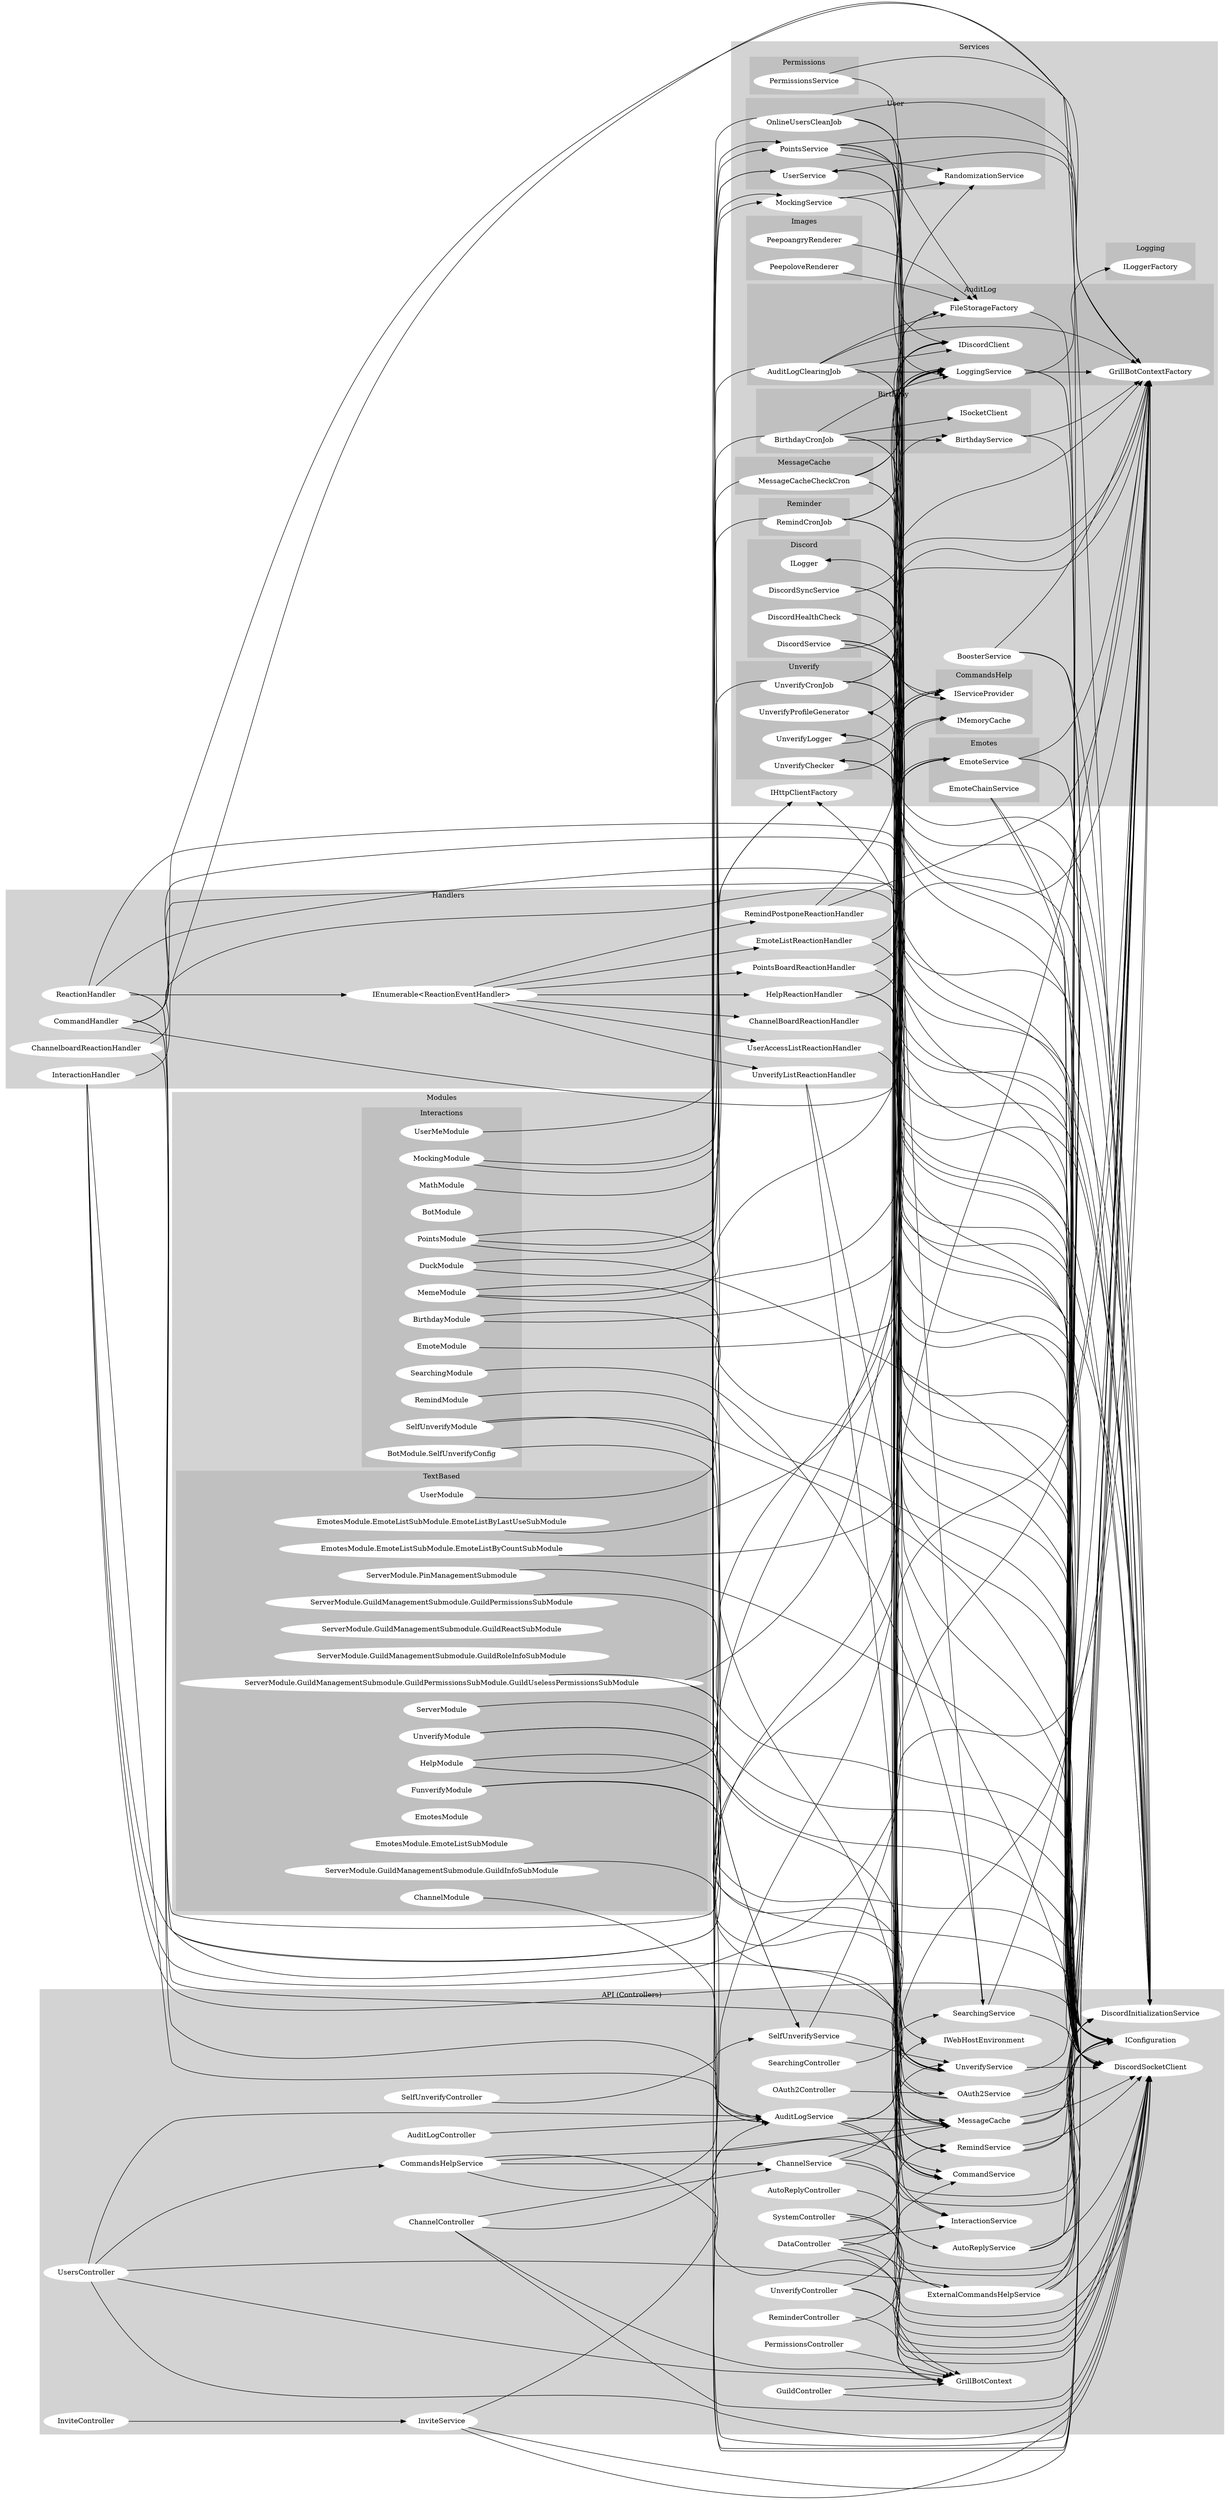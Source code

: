 digraph G {
    rankdir=LR
    
    subgraph cluster_0 {
		style=filled;
		color=lightgrey;
		node [
		    style=filled,
		    color=white
	    ];
		
		"AuditLogController" -> "AuditLogService"
        "OAuth2Controller" -> "OAuth2Service"
        "AutoReplyController" -> "AutoReplyService"
        "ChannelController" -> "DiscordSocketClient"
        "ChannelController" -> "GrillBotContext"
        "ChannelController" -> "MessageCache"
        "ChannelController" -> "ChannelService"
        "DataController" -> "DiscordSocketClient"
        "DataController" -> "GrillBotContext"
        "DataController" -> "CommandService"
        "DataController" -> "IConfiguration"
        "DataController" -> "InteractionService"
        "GuildController" -> "GrillBotContext"
        "GuildController" -> "DiscordSocketClient"
        "InviteController" -> "InviteService"
        "PermissionsController" -> "GrillBotContext"
        "ReminderController" -> "GrillBotContext"
        "ReminderController" -> "RemindService"
        "SearchingController" -> "SearchingService"
        "SelfUnverifyController" -> "SelfUnverifyService"
        "SystemController" -> "IWebHostEnvironment"
        "SystemController" -> "DiscordSocketClient"
        "SystemController" -> "GrillBotContext"
        "SystemController" -> "DiscordInitializationService"
        "UnverifyController" -> "UnverifyService"
        "UnverifyController" -> "DiscordSocketClient"
        "UnverifyController" -> "GrillBotContext"
        "UsersController" -> "GrillBotContext"
        "UsersController" -> "DiscordSocketClient"
        "UsersController" -> "CommandsHelpService"
        "UsersController" -> "ExternalCommandsHelpService"
        "UsersController" -> "AuditLogService"
		
		label = "API (Controllers)";
	}
	
	subgraph cluster_2 {
	    style=filled;
		color=lightgrey;
		node [
		    style=filled,
		    color=white
	    ];
	    
	    subgraph cluster_2_1 {
    	    style=filled;
    		color=grey;
    		node [
    		    style=filled,
    		    color=white
    	    ];
	    
	        "AuditLogService" -> "DiscordSocketClient"
	        "AuditLogService" -> "GrillBotContextFactory"
	        "AuditLogService" -> "MessageCache"
	        "AuditLogService" -> "FileStorageFactory"
	        "AuditLogService" -> "DiscordInitializationService"
	        
	        "AuditLogClearingJob" -> "LoggingService"
	        "AuditLogClearingJob" -> "AuditLogService"
	        "AuditLogClearingJob" -> "IDiscordClient"
	        "AuditLogClearingJob" -> "GrillBotContextFactory"
	        "AuditLogClearingJob" -> "IConfiguration"
	        "AuditLogClearingJob" -> "FileStorageFactory"
	        "AuditLogClearingJob" -> "DiscordInitializationService"
	    
	        label = "AuditLog"
	    }
	    
	    subgraph cluster_2_2 {
    	    style=filled;
    		color=grey;
    		node [
    		    style=filled,
    		    color=white
    	    ];
	    
	        "BirthdayCronJob" -> "IConfiguration"
	        "BirthdayCronJob" -> "BirthdayService"
	        "BirthdayCronJob" -> "LoggingService"
	        "BirthdayCronJob" -> "AuditLogService"
	        "BirthdayCronJob" -> "ISocketClient"
	        "BirthdayCronJob" -> "DiscordInitializationService"
	        
	        "BirthdayService" -> "DiscordSocketClient"
	        "BirthdayService" -> "GrillBotContextFactory"
	    
	        label = "Birthday"
	    }
	    
	    subgraph cluster_2_3 {
    	    style=filled;
    		color=grey;
    		node [
    		    style=filled,
    		    color=white
    	    ];
	    
	        "CommandsHelpService" -> "DiscordSocketClient"
	        "CommandsHelpService" -> "CommandService"
	        "CommandsHelpService" -> "ChannelService"
	        "CommandsHelpService" -> "IServiceProvider"
	        
	        "ExternalCommandsHelpService" -> "DiscordSocketClient"
	        "ExternalCommandsHelpService" -> "IConfiguration"
	        "ExternalCommandsHelpService" -> "IMemoryCache"
	        "ExternalCommandsHelpService" -> "DiscordInitializationService"
	        "ExternalCommandsHelpService" -> "IServiceProvider"
	    
	        label = "CommandsHelp"
	    }
	    
	    subgraph cluster_2_4 {
    	    style=filled;
    		color=grey;
    		node [
    		    style=filled,
    		    color=white
    	    ];
	    
	        "DiscordHealthCheck" -> "DiscordSocketClient"
	        
	        "DiscordInitializationService" -> "ILogger"
	        
	        "DiscordService" -> "DiscordSocketClient"
	        "DiscordService" -> "IConfiguration"
	        "DiscordService" -> "IServiceProvider"
	        "DiscordService" -> "CommandService"
	        "DiscordService" -> "IWebHostEnvironment"
	        "DiscordService" -> "DiscordInitializationService"
	        "DiscordService" -> "LoggingService"
	        "DiscordService" -> "InteractionService"
	        
	        "DiscordSyncService" -> "DiscordSocketClient"
	        "DiscordSyncService" -> "GrillBotContextFactory"
	        "DiscordSyncService" -> "DiscordInitializationService"
	    
	        label = "Discord"
	    }
	    
	    subgraph cluster_2_5 {
    	    style=filled;
    		color=grey;
    		node [
    		    style=filled,
    		    color=white
    	    ];
    	    
    	    "EmoteService" -> "DiscordSocketClient"
    	    "EmoteService" -> "GrillBotContextFactory"
    	    "EmoteService" -> "IConfiguration"
    	    "EmoteService" -> "MessageCache"
    	    
    	    "EmoteChainService" -> "IConfiguration"
	        "EmoteChainService" -> "DiscordSocketClient"
	    
	        label = "Emotes"
	    }
	    
	    subgraph cluster_2_6 {
    	    style=filled;
    		color=grey;
    		node [
    		    style=filled,
    		    color=white
    	    ];
    	    
    	    "FileStorageFactory" -> "IConfiguration"
	    
	        label = "FileStorage"
	    }
	    
	    subgraph cluster_2_7 {
    	    style=filled;
    		color=grey;
    		node [
    		    style=filled,
    		    color=white
    	    ];
    	    
    	    "PeepoangryRenderer" -> "FileStorageFactory"
    	    "PeepoloveRenderer" -> "FileStorageFactory"
	    
	        label = "Images"
	    }
	    
	    subgraph cluster_2_8 {
    	    style=filled;
    		color=grey;
    		node [
    		    style=filled,
    		    color=white
    	    ];
    	    
    	    "LoggingService" -> "DiscordSocketClient"
    	    "LoggingService" -> "CommandService"
    	    "LoggingService" -> "ILoggerFactory"
    	    "LoggingService" -> "IConfiguration"
    	    "LoggingService" -> "GrillBotContextFactory"
    	    "LoggingService" -> "InteractionService"
	    
	        label = "Logging"
	    }
	    
	    subgraph cluster_2_9 {
    	    style=filled;
    		color=grey;
    		node [
    		    style=filled,
    		    color=white
    	    ];
    	    
    	    "MessageCache" -> "DiscordSocketClient"
    	    "MessageCache" -> "DiscordInitializationService"
    	    "MessageCache" -> "GrillBotContextFactory"
    	    
    	    "MessageCacheCheckCron" -> "LoggingService"
    	    "MessageCacheCheckCron" -> "AuditLogService"
    	    "MessageCacheCheckCron" -> "IDiscordClient"
    	    "MessageCacheCheckCron" -> "MessageCache"
    	    "MessageCacheCheckCron" -> "DiscordInitializationService"
	    
	        label = "MessageCache"
	    }
	    
	    subgraph cluster_2_10 {
    	    style=filled;
    		color=grey;
    		node [
    		    style=filled,
    		    color=white
    	    ];
    	    
    	    "PermissionsService" -> "GrillBotContextFactory"
    	    "PermissionsService" -> "IServiceProvider"
    	    
	        label = "Permissions"
	    }
	    
	    subgraph cluster_2_11 {
    	    style=filled;
    		color=grey;
    		node [
    		    style=filled,
    		    color=white
    	    ];
    	    
    	    "RemindCronJob" -> "LoggingService"
    	    "RemindCronJob" -> "AuditLogService"
    	    "RemindCronJob" -> "IDiscordClient"
    	    "RemindCronJob" -> "RemindService"
    	    "RemindCronJob" -> "DiscordInitializationService"
    	    
    	    "RemindService" -> "DiscordSocketClient"
    	    "RemindService" -> "GrillBotContextFactory"
    	    "RemindService" -> "IConfiguration"
    	    
	        label = "Reminder"
	    }
	    
	    subgraph cluster_2_12 {
    	    style=filled;
    		color=grey;
    		node [
    		    style=filled,
    		    color=white
    	    ];
    	    
    	    "SelfUnverifyService" -> "UnverifyService"
    	    "SelfUnverifyService" -> "GrillBotContextFactory"
    	    
    	    "UnverifyChecker" -> "GrillBotContextFactory"
    	    "UnverifyChecker" -> "IConfiguration"
    	    "UnverifyChecker" -> "IWebHostEnvironment"
    	    
    	    "UnverifyCronJob" -> "LoggingService"
    	    "UnverifyCronJob" -> "AuditLogService"
    	    "UnverifyCronJob" -> "IDiscordClient"
    	    "UnverifyCronJob" -> "UnverifyService"
    	    "UnverifyCronJob" -> "DiscordInitializationService"
    	    
    	    "UnverifyLogger" -> "DiscordSocketClient"
    	    "UnverifyLogger" -> "GrillBotContextFactory"
    	    
    	    "UnverifyProfileGenerator" -> "GrillBotContextFactory"
    	    
    	    "UnverifyService" -> "DiscordSocketClient"
    	    "UnverifyService" -> "UnverifyChecker"
    	    "UnverifyService" -> "UnverifyProfileGenerator"
    	    "UnverifyService" -> "UnverifyLogger"
    	    "UnverifyService" -> "GrillBotContextFactory"
    	    "UnverifyService" -> "LoggingService"
    	    
	        label = "Unverify"
	    }
	    
	    subgraph cluster_2_13 {
    	    style=filled;
    		color=grey;
    		node [
    		    style=filled,
    		    color=white
    	    ];
    	    
    	    "OnlineUsersCleanJob" -> "LoggingService"
    	    "OnlineUsersCleanJob" -> "AuditLogService"
    	    "OnlineUsersCleanJob" -> "IDiscordClient"
    	    "OnlineUsersCleanJob" -> "GrillBotContextFactory"
    	    "OnlineUsersCleanJob" -> "DiscordInitializationService"
    	    
    	    "PointsService" -> "DiscordSocketClient"
    	    "PointsService" -> "GrillBotContextFactory"
    	    "PointsService" -> "IConfiguration"
    	    "PointsService" -> "FileStorageFactory"
    	    "PointsService" -> "MessageCache"
    	    "PointsService" -> "RandomizationService"
    	    
    	    "UserService" -> "GrillBotContextFactory"
    	    "UserService" -> "IConfiguration"
    	    "UserService" -> "DiscordSocketClient"

	        label = "User"
	    }
	    
	    "AutoReplyService" -> "IConfiguration"
	    "AutoReplyService" -> "DiscordSocketClient"
	    "AutoReplyService" -> "GrillBotContextFactory"
	    "AutoReplyService" -> "DiscordInitializationService"
	    
	    "BoosterService" -> "DiscordSocketClient"
	    "BoosterService" -> "GrillBotContextFactory"
	    "BoosterService" -> "IConfiguration"
	    "BoosterService" -> "DiscordInitializationService"
	    
	    "ChannelService" -> "DiscordSocketClient"
	    "ChannelService" -> "GrillBotContextFactory"
	    "ChannelService" -> "IConfiguration"
	    "ChannelService" -> "MessageCache"
	    
	    "InviteService" -> "DiscordSocketClient"
	    "InviteService" -> "GrillBotContextFactory"
	    "InviteService" -> "AuditLogService"
	    
	    "MockingService" -> "IConfiguration"
	    "MockingService" -> "RandomizationService"
	    
	    "OAuth2Service" -> "IConfiguration"
	    "OAuth2Service" -> "GrillBotContextFactory"
	    "OAuth2Service" -> "LoggingService"
	    "OAuth2Service" -> "IHttpClientFactory"
	    
	    "RandomizationService"
	    
	    "SearchingService" -> "DiscordSocketClient"
	    "SearchingService" -> "GrillBotContextFactory"
	    "SearchingService" -> "UserService"
	    
	    label = "Services"
	}
	
	subgraph cluster_3 {
	    style=filled;
		color=lightgrey;
		node [
		    style=filled,
		    color=white
	    ];
	    
	    "CommandHandler" -> "DiscordSocketClient"
	    "CommandHandler" -> "CommandService"
	    "CommandHandler" -> "IServiceProvider"
	    "CommandHandler" -> "IConfiguration"
	    "CommandHandler" -> "AuditLogService"
	    "CommandHandler" -> "DiscordInitializationService"
	    
	    "InteractionHandler" -> "DiscordSocketClient"
	    "InteractionHandler" -> "GrillBotContextFactory"
	    "InteractionHandler" -> "IServiceProvider"
	    "InteractionHandler" -> "DiscordInitializationService"
	    "InteractionHandler" -> "AuditLogService"
	    
	    "ReactionHandler" -> "DiscordSocketClient"
	    "ReactionHandler" -> "IEnumerable<ReactionEventHandler>"
	    "ReactionHandler" -> "MessageCache"
	    "ReactionHandler" -> "DiscordInitializationService"
	    "ReactionHandler" -> "LoggingService"
	    
	    "IEnumerable<ReactionEventHandler>" -> "EmoteListReactionHandler"
	    "IEnumerable<ReactionEventHandler>" -> "HelpReactionHandler"
	    "IEnumerable<ReactionEventHandler>" -> "ChannelBoardReactionHandler"
	    "IEnumerable<ReactionEventHandler>" -> "PointsBoardReactionHandler"
	    "IEnumerable<ReactionEventHandler>" -> "UserAccessListReactionHandler"
	    "IEnumerable<ReactionEventHandler>" -> "UnverifyListReactionHandler"
	    "IEnumerable<ReactionEventHandler>" -> "RemindPostponeReactionHandler"
	    "EmoteListReactionHandler" -> "DiscordSocketClient"
	    "EmoteListReactionHandler" -> "EmoteService"
	    "HelpReactionHandler" -> "CommandService"
	    "HelpReactionHandler" -> "DiscordSocketClient"
	    "HelpReactionHandler" -> "IServiceProvider"
	    "HelpReactionHandler" -> "IConfiguration"
	    "ChannelboardReactionHandler" -> "GrillBotContextFactory"
	    "ChannelboardReactionHandler" -> "DiscordSocketClient"
	    "PointsBoardReactionHandler" -> "GrillBotContextFactory"
	    "PointsBoardReactionHandler" -> "DiscordSocketClient"
	    "RemindPostponeReactionHandler" -> "GrillBotContextFactory"
	    "RemindPostponeReactionHandler" -> "IDiscordClient"
	    "UserAccessListReactionHandler" -> "DiscordSocketClient"
	    "UnverifyListReactionHandler" -> "DiscordSocketClient"
	    "UnverifyListReactionHandler" -> "UnverifyService"
	    
	    label = "Handlers"
	}
	
	subgraph cluster_4 {
	    style=filled;
		color=lightgrey;
		node [
		    style=filled,
		    color=white
	    ];
	    
	    subgraph cluster_4_1 {
    	    style=filled;
    		color=grey;
    		node [
    		    style=filled,
    		    color=white
    	    ];
    	    
    	    "SelfUnverifyModule" -> "SelfUnverifyService"
    	    "SelfUnverifyModule" -> "IConfiguration"
    	    "UserMeModule" -> "UserService"
    	    "BirthdayModule" -> "BirthdayService"
    	    "BirthdayModule" -> "IConfiguration"
            "BotModule"
    	    "BotModule.SelfUnverifyConfig" -> "SelfUnverifyService"
            "DuckModule" -> "IHttpClientFactory"
    	    "DuckModule" -> "IConfiguration"
    	    "EmoteModule" -> "EmoteService"
    	    "MathModule" -> "IHttpClientFactory"
    	    "MemeModule" -> "RandomizationService"
    	    "MemeModule" -> "IConfiguration"
    	    "MockingModule" -> "MockingService"
    	    "PointsModule" -> "PointsService"
    	    "RemindModule" -> "RemindService"
    	    "SearchingModule" -> "SearchingService"
    	    
	        label = "Interactions"
	    }
	    
	    subgraph cluster_4_2 {
    	    style=filled;
    		color=grey;
    		node [
    		    style=filled,
    		    color=white
    	    ];
    	    
    	    "ServerModule" -> "IConfiguration"
    	    "ServerModule.PinManagementSubmodule" -> "IConfiguration"
    	    "ServerModule.GuildManagementSubmodule.GuildInfoSubModule" -> "GrillBotContextFactory"
    	    "ServerModule.GuildManagementSubmodule.GuildPermissionsSubModule" -> "IConfiguration"
    	    "ServerModule.GuildManagementSubmodule.GuildPermissionsSubModule.GuildUselessPermissionsSubModule" -> "IMemoryCache"
    	    "ServerModule.GuildManagementSubmodule.GuildPermissionsSubModule.GuildUselessPermissionsSubModule" -> "IConfiguration"
    	    "ServerModule.GuildManagementSubmodule.GuildPermissionsSubModule.GuildUselessPermissionsSubModule" -> "UnverifyService"
    	    "ServerModule.GuildManagementSubmodule.GuildReactSubModule"
    	    "ServerModule.GuildManagementSubmodule.GuildRoleInfoSubModule"
    	    
    	    "PointsModule" -> "PointsService"
    	    "PointsModule" -> "GrillBotContextFactory"
    	    
    	    "MockingModule" -> "MockingService"
    	    
    	    "MemeModule" -> "FileStorageFactory"
    	    
    	    "HelpModule" -> "CommandService"
    	    "HelpModule" -> "IServiceProvider"
    	    
    	    "ChannelModule" -> "GrillBotContextFactory"
    	    
    	    "UserModule" -> "UserService"
    	    
    	    "UnverifyModule" -> "UnverifyService"
    	    "UnverifyModule" -> "IConfiguration"
    	    
    	    "FunverifyModule" -> "UnverifyService"
    	    "FunverifyModule" -> "IConfiguration"
    	    
    	    "EmotesModule"
    	    "EmotesModule.EmoteListSubModule"
    	    "EmotesModule.EmoteListSubModule.EmoteListByCountSubModule" -> "EmoteService"
    	    "EmotesModule.EmoteListSubModule.EmoteListByLastUseSubModule" -> "EmoteService"
    	    
	        label = "TextBased"
	    }
	    
	    label = "Modules";
	}
}
